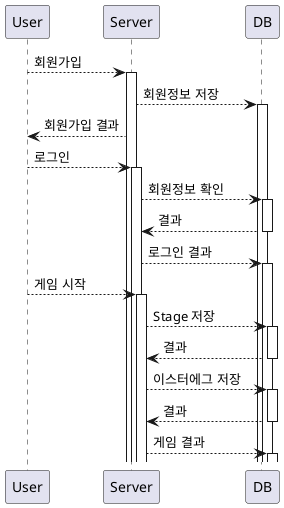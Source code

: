 @startuml
participant User

User --> Server : 회원가입
activate Server

Server --> DB : 회원정보 저장
activate DB

Server --> User : 회원가입 결과
deactivate User

User --> Server : 로그인
activate Server

Server --> DB : 회원정보 확인
activate DB

DB --> Server : 결과
deactivate DB

Server --> DB : 로그인 결과
activate DB

User --> Server : 게임 시작
activate Server

Server --> DB : Stage 저장
activate DB

DB --> Server : 결과
deactivate DB

Server --> DB : 이스터에그 저장
activate DB

DB --> Server : 결과
deactivate DB

Server --> DB : 게임 결과
activate DB

@enduml